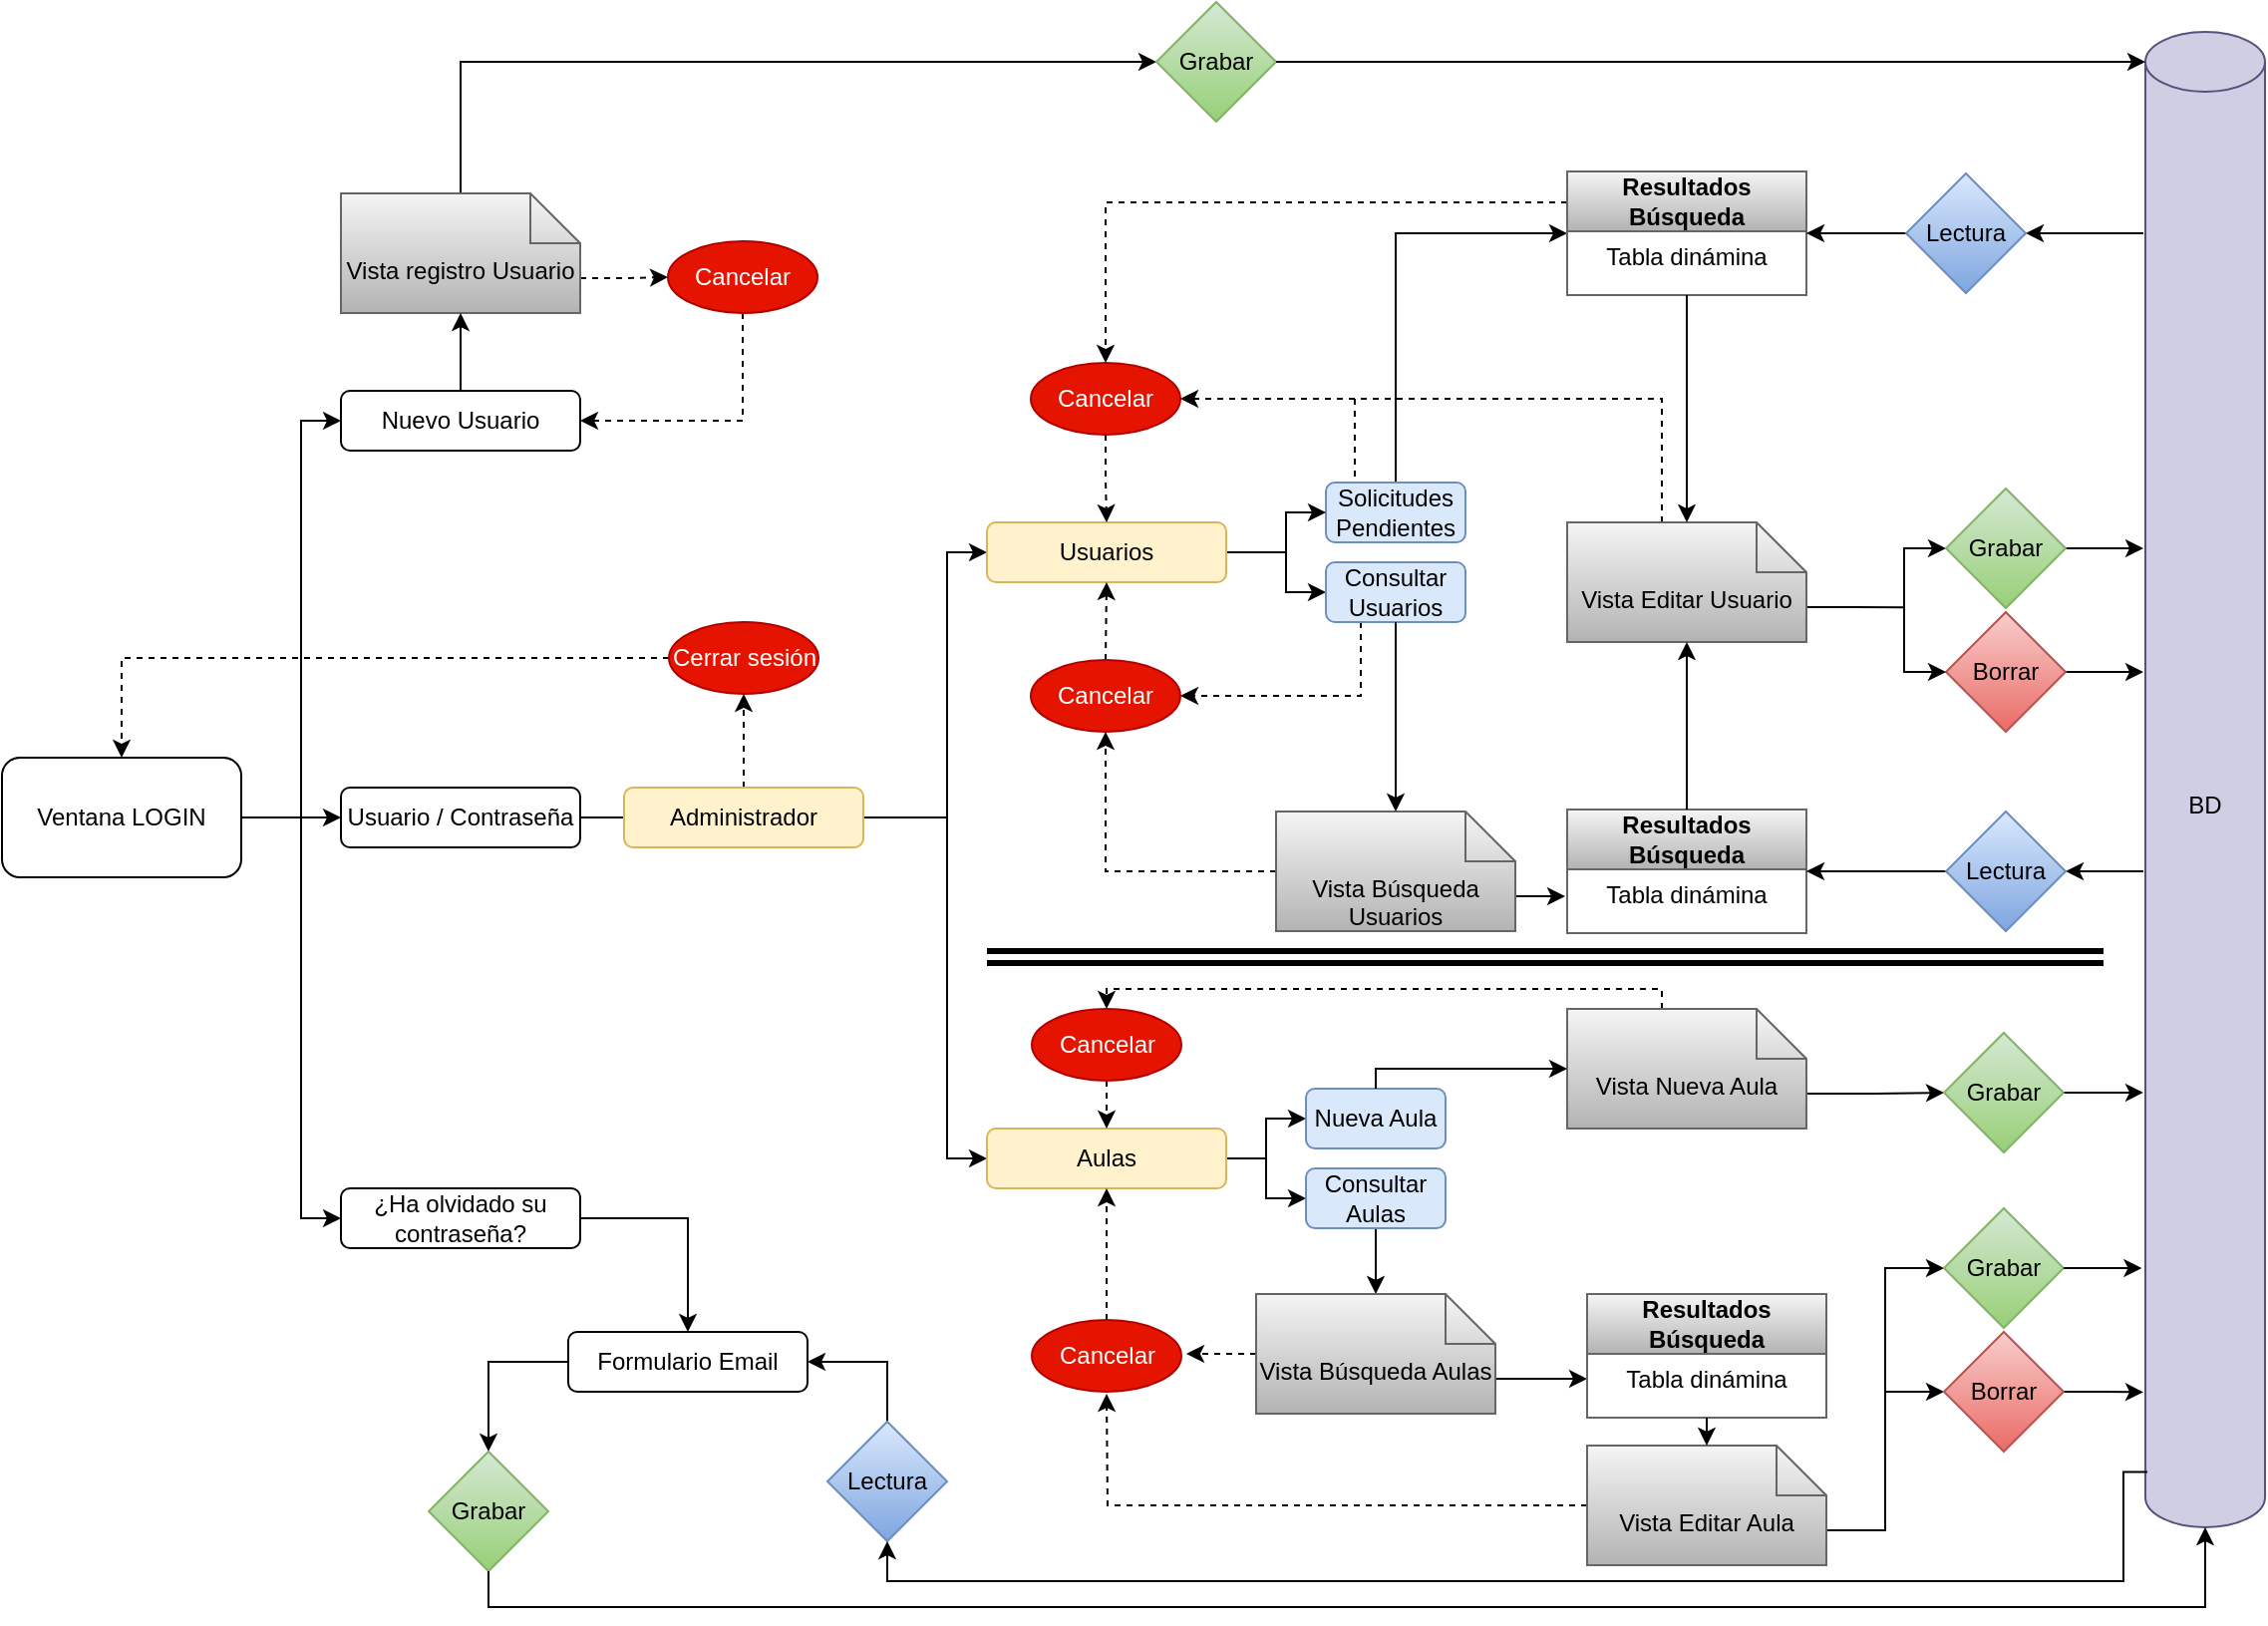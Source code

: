 <mxfile version="24.3.1" type="device">
  <diagram name="Página-1" id="J2v-TdgKj59ZXTWYB8F-">
    <mxGraphModel dx="1678" dy="933" grid="1" gridSize="10" guides="1" tooltips="1" connect="1" arrows="1" fold="1" page="1" pageScale="1" pageWidth="1169" pageHeight="827" math="0" shadow="0">
      <root>
        <mxCell id="0" />
        <mxCell id="1" parent="0" />
        <mxCell id="CJnJMejJHdUVeMbxGaK8-14" style="edgeStyle=orthogonalEdgeStyle;rounded=0;orthogonalLoop=1;jettySize=auto;html=1;exitX=1;exitY=0.5;exitDx=0;exitDy=0;entryX=0;entryY=0.5;entryDx=0;entryDy=0;" parent="1" source="CJnJMejJHdUVeMbxGaK8-1" target="CJnJMejJHdUVeMbxGaK8-13" edge="1">
          <mxGeometry relative="1" as="geometry" />
        </mxCell>
        <mxCell id="CJnJMejJHdUVeMbxGaK8-1" value="Ventana LOGIN" style="rounded=1;whiteSpace=wrap;html=1;" parent="1" vertex="1">
          <mxGeometry x="6" y="384" width="120" height="60" as="geometry" />
        </mxCell>
        <mxCell id="CJnJMejJHdUVeMbxGaK8-3" value="Nuevo Usuario" style="rounded=1;whiteSpace=wrap;html=1;" parent="1" vertex="1">
          <mxGeometry x="176" y="200" width="120" height="30" as="geometry" />
        </mxCell>
        <mxCell id="CJnJMejJHdUVeMbxGaK8-16" style="edgeStyle=orthogonalEdgeStyle;rounded=0;orthogonalLoop=1;jettySize=auto;html=1;exitX=0;exitY=0.5;exitDx=0;exitDy=0;entryX=0;entryY=0.5;entryDx=0;entryDy=0;startArrow=classic;startFill=1;" parent="1" source="CJnJMejJHdUVeMbxGaK8-4" target="CJnJMejJHdUVeMbxGaK8-3" edge="1">
          <mxGeometry relative="1" as="geometry" />
        </mxCell>
        <mxCell id="OYWwjHaSAx933lPuoC0m-56" style="edgeStyle=orthogonalEdgeStyle;rounded=0;orthogonalLoop=1;jettySize=auto;html=1;exitX=1;exitY=0.5;exitDx=0;exitDy=0;entryX=0.5;entryY=0;entryDx=0;entryDy=0;" edge="1" parent="1" source="CJnJMejJHdUVeMbxGaK8-4" target="OYWwjHaSAx933lPuoC0m-55">
          <mxGeometry relative="1" as="geometry" />
        </mxCell>
        <mxCell id="CJnJMejJHdUVeMbxGaK8-4" value="¿Ha olvidado su contraseña?" style="rounded=1;whiteSpace=wrap;html=1;" parent="1" vertex="1">
          <mxGeometry x="176" y="600" width="120" height="30" as="geometry" />
        </mxCell>
        <mxCell id="OYWwjHaSAx933lPuoC0m-6" style="edgeStyle=orthogonalEdgeStyle;rounded=0;orthogonalLoop=1;jettySize=auto;html=1;exitX=1;exitY=0.5;exitDx=0;exitDy=0;endArrow=none;endFill=0;" edge="1" parent="1" source="CJnJMejJHdUVeMbxGaK8-7">
          <mxGeometry relative="1" as="geometry">
            <mxPoint x="480" y="414" as="targetPoint" />
          </mxGeometry>
        </mxCell>
        <mxCell id="OYWwjHaSAx933lPuoC0m-50" value="" style="edgeStyle=orthogonalEdgeStyle;rounded=0;orthogonalLoop=1;jettySize=auto;html=1;endArrow=none;endFill=0;" edge="1" parent="1" source="CJnJMejJHdUVeMbxGaK8-7" target="CJnJMejJHdUVeMbxGaK8-13">
          <mxGeometry relative="1" as="geometry" />
        </mxCell>
        <mxCell id="OYWwjHaSAx933lPuoC0m-66" style="edgeStyle=orthogonalEdgeStyle;rounded=0;orthogonalLoop=1;jettySize=auto;html=1;exitX=0.5;exitY=0;exitDx=0;exitDy=0;entryX=0.5;entryY=1;entryDx=0;entryDy=0;dashed=1;" edge="1" parent="1" source="CJnJMejJHdUVeMbxGaK8-7" target="OYWwjHaSAx933lPuoC0m-64">
          <mxGeometry relative="1" as="geometry" />
        </mxCell>
        <mxCell id="CJnJMejJHdUVeMbxGaK8-7" value="Administrador" style="rounded=1;whiteSpace=wrap;html=1;fillColor=#fff2cc;strokeColor=#d6b656;" parent="1" vertex="1">
          <mxGeometry x="318" y="399" width="120" height="30" as="geometry" />
        </mxCell>
        <mxCell id="CJnJMejJHdUVeMbxGaK8-13" value="Usuario / Contraseña" style="rounded=1;whiteSpace=wrap;html=1;" parent="1" vertex="1">
          <mxGeometry x="176" y="399" width="120" height="30" as="geometry" />
        </mxCell>
        <mxCell id="G48LcPeiplBSXSL7Oj50-13" style="edgeStyle=orthogonalEdgeStyle;rounded=0;orthogonalLoop=1;jettySize=auto;html=1;exitX=0.5;exitY=0;exitDx=0;exitDy=0;exitPerimeter=0;entryX=0;entryY=0.5;entryDx=0;entryDy=0;" parent="1" source="CJnJMejJHdUVeMbxGaK8-18" target="G48LcPeiplBSXSL7Oj50-12" edge="1">
          <mxGeometry relative="1" as="geometry" />
        </mxCell>
        <mxCell id="OYWwjHaSAx933lPuoC0m-41" style="edgeStyle=orthogonalEdgeStyle;rounded=0;orthogonalLoop=1;jettySize=auto;html=1;exitX=0;exitY=0;exitDx=120;exitDy=42.5;exitPerimeter=0;entryX=0;entryY=0.5;entryDx=0;entryDy=0;dashed=1;" edge="1" parent="1" source="CJnJMejJHdUVeMbxGaK8-18" target="OYWwjHaSAx933lPuoC0m-40">
          <mxGeometry relative="1" as="geometry" />
        </mxCell>
        <mxCell id="CJnJMejJHdUVeMbxGaK8-18" value="Vista registro Usuario" style="shape=note2;boundedLbl=1;whiteSpace=wrap;html=1;size=25;verticalAlign=top;align=center;fillColor=#f5f5f5;gradientColor=#b3b3b3;strokeColor=#666666;" parent="1" vertex="1">
          <mxGeometry x="176" y="101" width="120" height="60" as="geometry" />
        </mxCell>
        <mxCell id="CJnJMejJHdUVeMbxGaK8-21" style="edgeStyle=orthogonalEdgeStyle;rounded=0;orthogonalLoop=1;jettySize=auto;html=1;exitX=0.5;exitY=0;exitDx=0;exitDy=0;entryX=0.5;entryY=1;entryDx=0;entryDy=0;entryPerimeter=0;" parent="1" source="CJnJMejJHdUVeMbxGaK8-3" target="CJnJMejJHdUVeMbxGaK8-18" edge="1">
          <mxGeometry relative="1" as="geometry" />
        </mxCell>
        <mxCell id="G48LcPeiplBSXSL7Oj50-18" style="edgeStyle=orthogonalEdgeStyle;rounded=0;orthogonalLoop=1;jettySize=auto;html=1;exitX=1;exitY=0.5;exitDx=0;exitDy=0;endArrow=none;endFill=0;" parent="1" source="CJnJMejJHdUVeMbxGaK8-22" edge="1">
          <mxGeometry relative="1" as="geometry">
            <mxPoint x="650" y="281.048" as="targetPoint" />
          </mxGeometry>
        </mxCell>
        <mxCell id="OYWwjHaSAx933lPuoC0m-5" style="edgeStyle=orthogonalEdgeStyle;rounded=0;orthogonalLoop=1;jettySize=auto;html=1;exitX=0;exitY=0.5;exitDx=0;exitDy=0;entryX=0;entryY=0.5;entryDx=0;entryDy=0;startArrow=classic;startFill=1;" edge="1" parent="1" source="CJnJMejJHdUVeMbxGaK8-22" target="OYWwjHaSAx933lPuoC0m-4">
          <mxGeometry relative="1" as="geometry" />
        </mxCell>
        <mxCell id="CJnJMejJHdUVeMbxGaK8-22" value="Usuarios" style="rounded=1;whiteSpace=wrap;html=1;fillColor=#fff2cc;strokeColor=#d6b656;" parent="1" vertex="1">
          <mxGeometry x="500" y="266" width="120" height="30" as="geometry" />
        </mxCell>
        <mxCell id="G48LcPeiplBSXSL7Oj50-24" style="edgeStyle=orthogonalEdgeStyle;rounded=0;orthogonalLoop=1;jettySize=auto;html=1;exitX=0.5;exitY=0;exitDx=0;exitDy=0;entryX=0;entryY=0.5;entryDx=0;entryDy=0;" parent="1" source="CJnJMejJHdUVeMbxGaK8-24" target="CJnJMejJHdUVeMbxGaK8-92" edge="1">
          <mxGeometry relative="1" as="geometry" />
        </mxCell>
        <mxCell id="G48LcPeiplBSXSL7Oj50-73" style="edgeStyle=orthogonalEdgeStyle;rounded=0;orthogonalLoop=1;jettySize=auto;html=1;exitX=0.25;exitY=0;exitDx=0;exitDy=0;dashed=1;endArrow=none;endFill=0;targetPerimeterSpacing=8;jumpSize=16;arcSize=31;" parent="1" edge="1">
          <mxGeometry relative="1" as="geometry">
            <mxPoint x="684.465" y="203" as="targetPoint" />
            <mxPoint x="684.5" y="249" as="sourcePoint" />
          </mxGeometry>
        </mxCell>
        <mxCell id="CJnJMejJHdUVeMbxGaK8-24" value="Solicitudes Pendientes" style="rounded=1;whiteSpace=wrap;html=1;fillColor=#dae8fc;strokeColor=#6c8ebf;" parent="1" vertex="1">
          <mxGeometry x="670" y="246" width="70" height="30" as="geometry" />
        </mxCell>
        <mxCell id="CJnJMejJHdUVeMbxGaK8-33" style="edgeStyle=orthogonalEdgeStyle;rounded=0;orthogonalLoop=1;jettySize=auto;html=1;exitX=0;exitY=0.5;exitDx=0;exitDy=0;entryX=0;entryY=0.5;entryDx=0;entryDy=0;startArrow=classic;startFill=1;" parent="1" source="CJnJMejJHdUVeMbxGaK8-25" target="CJnJMejJHdUVeMbxGaK8-24" edge="1">
          <mxGeometry relative="1" as="geometry" />
        </mxCell>
        <mxCell id="G48LcPeiplBSXSL7Oj50-61" style="edgeStyle=orthogonalEdgeStyle;rounded=0;orthogonalLoop=1;jettySize=auto;html=1;exitX=0.25;exitY=1;exitDx=0;exitDy=0;entryX=1;entryY=0.5;entryDx=0;entryDy=0;dashed=1;" parent="1" source="CJnJMejJHdUVeMbxGaK8-25" target="G48LcPeiplBSXSL7Oj50-60" edge="1">
          <mxGeometry relative="1" as="geometry" />
        </mxCell>
        <mxCell id="CJnJMejJHdUVeMbxGaK8-25" value="Consultar Usuarios" style="rounded=1;whiteSpace=wrap;html=1;fillColor=#dae8fc;strokeColor=#6c8ebf;" parent="1" vertex="1">
          <mxGeometry x="670" y="286" width="70" height="30" as="geometry" />
        </mxCell>
        <mxCell id="G48LcPeiplBSXSL7Oj50-71" style="edgeStyle=orthogonalEdgeStyle;rounded=0;orthogonalLoop=1;jettySize=auto;html=1;exitX=0;exitY=0;exitDx=47.5;exitDy=0;exitPerimeter=0;entryX=1;entryY=0.5;entryDx=0;entryDy=0;dashed=1;" parent="1" source="CJnJMejJHdUVeMbxGaK8-62" target="CJnJMejJHdUVeMbxGaK8-109" edge="1">
          <mxGeometry relative="1" as="geometry" />
        </mxCell>
        <mxCell id="OYWwjHaSAx933lPuoC0m-43" style="edgeStyle=orthogonalEdgeStyle;rounded=0;orthogonalLoop=1;jettySize=auto;html=1;exitX=0;exitY=0;exitDx=120;exitDy=42.5;exitPerimeter=0;endArrow=none;endFill=0;" edge="1" parent="1" source="CJnJMejJHdUVeMbxGaK8-62">
          <mxGeometry relative="1" as="geometry">
            <mxPoint x="960" y="308.667" as="targetPoint" />
          </mxGeometry>
        </mxCell>
        <mxCell id="CJnJMejJHdUVeMbxGaK8-62" value="Vista Editar Usuario" style="shape=note2;boundedLbl=1;whiteSpace=wrap;html=1;size=25;verticalAlign=top;align=center;fillColor=#f5f5f5;gradientColor=#b3b3b3;strokeColor=#666666;" parent="1" vertex="1">
          <mxGeometry x="791" y="266" width="120" height="60" as="geometry" />
        </mxCell>
        <mxCell id="G48LcPeiplBSXSL7Oj50-70" style="edgeStyle=orthogonalEdgeStyle;rounded=0;orthogonalLoop=1;jettySize=auto;html=1;exitX=0;exitY=0.25;exitDx=0;exitDy=0;entryX=0.5;entryY=0;entryDx=0;entryDy=0;dashed=1;" parent="1" source="CJnJMejJHdUVeMbxGaK8-92" target="CJnJMejJHdUVeMbxGaK8-109" edge="1">
          <mxGeometry relative="1" as="geometry" />
        </mxCell>
        <mxCell id="CJnJMejJHdUVeMbxGaK8-92" value="Resultados Búsqueda" style="swimlane;whiteSpace=wrap;html=1;startSize=30;fillColor=#f5f5f5;gradientColor=#b3b3b3;strokeColor=#666666;" parent="1" vertex="1">
          <mxGeometry x="791" y="90" width="120" height="62" as="geometry">
            <mxRectangle x="1040" y="188" width="160" height="30" as="alternateBounds" />
          </mxGeometry>
        </mxCell>
        <mxCell id="CJnJMejJHdUVeMbxGaK8-93" value="Tabla dinámina" style="text;html=1;align=center;verticalAlign=middle;whiteSpace=wrap;rounded=0;" parent="CJnJMejJHdUVeMbxGaK8-92" vertex="1">
          <mxGeometry y="35" width="120" height="15" as="geometry" />
        </mxCell>
        <mxCell id="G48LcPeiplBSXSL7Oj50-37" style="edgeStyle=orthogonalEdgeStyle;rounded=0;orthogonalLoop=1;jettySize=auto;html=1;exitX=0.5;exitY=1;exitDx=0;exitDy=0;entryX=0.5;entryY=0;entryDx=0;entryDy=0;dashed=1;" parent="1" source="CJnJMejJHdUVeMbxGaK8-109" target="CJnJMejJHdUVeMbxGaK8-22" edge="1">
          <mxGeometry relative="1" as="geometry" />
        </mxCell>
        <mxCell id="CJnJMejJHdUVeMbxGaK8-109" value="Cancelar" style="ellipse;whiteSpace=wrap;html=1;fillColor=#e51400;strokeColor=#B20000;fontColor=#ffffff;" parent="1" vertex="1">
          <mxGeometry x="522" y="186" width="75" height="36" as="geometry" />
        </mxCell>
        <mxCell id="G48LcPeiplBSXSL7Oj50-12" value="Grabar" style="rhombus;whiteSpace=wrap;html=1;fillColor=#d5e8d4;gradientColor=#97d077;strokeColor=#82b366;" parent="1" vertex="1">
          <mxGeometry x="585" y="5" width="60" height="60" as="geometry" />
        </mxCell>
        <mxCell id="G48LcPeiplBSXSL7Oj50-1" value="BD" style="shape=cylinder3;whiteSpace=wrap;html=1;boundedLbl=1;backgroundOutline=1;size=15;fillColor=#d0cee2;strokeColor=#56517e;" parent="1" vertex="1">
          <mxGeometry x="1081" y="20" width="60" height="750" as="geometry" />
        </mxCell>
        <mxCell id="G48LcPeiplBSXSL7Oj50-14" style="edgeStyle=orthogonalEdgeStyle;rounded=0;orthogonalLoop=1;jettySize=auto;html=1;exitX=1;exitY=0.5;exitDx=0;exitDy=0;entryX=0;entryY=0;entryDx=0;entryDy=15;entryPerimeter=0;" parent="1" source="G48LcPeiplBSXSL7Oj50-12" target="G48LcPeiplBSXSL7Oj50-1" edge="1">
          <mxGeometry relative="1" as="geometry" />
        </mxCell>
        <mxCell id="G48LcPeiplBSXSL7Oj50-59" style="edgeStyle=orthogonalEdgeStyle;rounded=0;orthogonalLoop=1;jettySize=auto;html=1;exitX=1;exitY=0.5;exitDx=0;exitDy=0;" parent="1" source="G48LcPeiplBSXSL7Oj50-15" edge="1">
          <mxGeometry relative="1" as="geometry">
            <mxPoint x="1080" y="341.048" as="targetPoint" />
          </mxGeometry>
        </mxCell>
        <mxCell id="G48LcPeiplBSXSL7Oj50-15" value="Borrar" style="rhombus;whiteSpace=wrap;html=1;fillColor=#f8cecc;gradientColor=#ea6b66;strokeColor=#b85450;" parent="1" vertex="1">
          <mxGeometry x="981" y="311" width="60" height="60" as="geometry" />
        </mxCell>
        <mxCell id="G48LcPeiplBSXSL7Oj50-49" style="edgeStyle=orthogonalEdgeStyle;rounded=0;orthogonalLoop=1;jettySize=auto;html=1;exitX=0;exitY=0.5;exitDx=0;exitDy=0;entryX=1;entryY=0.5;entryDx=0;entryDy=0;" parent="1" source="G48LcPeiplBSXSL7Oj50-19" target="CJnJMejJHdUVeMbxGaK8-92" edge="1">
          <mxGeometry relative="1" as="geometry" />
        </mxCell>
        <mxCell id="G48LcPeiplBSXSL7Oj50-50" style="edgeStyle=orthogonalEdgeStyle;rounded=0;orthogonalLoop=1;jettySize=auto;html=1;exitX=1;exitY=0.5;exitDx=0;exitDy=0;startArrow=classic;startFill=1;endArrow=none;endFill=0;" parent="1" source="G48LcPeiplBSXSL7Oj50-19" edge="1">
          <mxGeometry relative="1" as="geometry">
            <mxPoint x="1080" y="121.048" as="targetPoint" />
          </mxGeometry>
        </mxCell>
        <mxCell id="G48LcPeiplBSXSL7Oj50-19" value="Lectura" style="rhombus;whiteSpace=wrap;html=1;fillColor=#dae8fc;gradientColor=#7ea6e0;strokeColor=#6c8ebf;" parent="1" vertex="1">
          <mxGeometry x="961" y="91" width="60" height="60" as="geometry" />
        </mxCell>
        <mxCell id="G48LcPeiplBSXSL7Oj50-56" style="edgeStyle=orthogonalEdgeStyle;rounded=0;orthogonalLoop=1;jettySize=auto;html=1;exitX=0;exitY=0.5;exitDx=0;exitDy=0;entryX=0;entryY=0.5;entryDx=0;entryDy=0;startArrow=classic;startFill=1;" parent="1" source="G48LcPeiplBSXSL7Oj50-25" target="G48LcPeiplBSXSL7Oj50-15" edge="1">
          <mxGeometry relative="1" as="geometry">
            <Array as="points">
              <mxPoint x="960" y="279" />
              <mxPoint x="960" y="341" />
            </Array>
          </mxGeometry>
        </mxCell>
        <mxCell id="G48LcPeiplBSXSL7Oj50-58" style="edgeStyle=orthogonalEdgeStyle;rounded=0;orthogonalLoop=1;jettySize=auto;html=1;exitX=1;exitY=0.5;exitDx=0;exitDy=0;" parent="1" source="G48LcPeiplBSXSL7Oj50-25" edge="1">
          <mxGeometry relative="1" as="geometry">
            <mxPoint x="1080" y="279.143" as="targetPoint" />
          </mxGeometry>
        </mxCell>
        <mxCell id="G48LcPeiplBSXSL7Oj50-25" value="Grabar" style="rhombus;whiteSpace=wrap;html=1;fillColor=#d5e8d4;gradientColor=#97d077;strokeColor=#82b366;" parent="1" vertex="1">
          <mxGeometry x="981" y="249" width="60" height="60" as="geometry" />
        </mxCell>
        <mxCell id="G48LcPeiplBSXSL7Oj50-38" value="Resultados Búsqueda" style="swimlane;whiteSpace=wrap;html=1;startSize=30;fillColor=#f5f5f5;gradientColor=#b3b3b3;strokeColor=#666666;" parent="1" vertex="1">
          <mxGeometry x="791" y="410" width="120" height="62" as="geometry">
            <mxRectangle x="1040" y="188" width="160" height="30" as="alternateBounds" />
          </mxGeometry>
        </mxCell>
        <mxCell id="G48LcPeiplBSXSL7Oj50-39" value="Tabla dinámina" style="text;html=1;align=center;verticalAlign=middle;whiteSpace=wrap;rounded=0;" parent="G48LcPeiplBSXSL7Oj50-38" vertex="1">
          <mxGeometry y="35" width="120" height="15" as="geometry" />
        </mxCell>
        <mxCell id="G48LcPeiplBSXSL7Oj50-51" style="edgeStyle=orthogonalEdgeStyle;rounded=0;orthogonalLoop=1;jettySize=auto;html=1;exitX=1;exitY=0.5;exitDx=0;exitDy=0;startArrow=classic;startFill=1;endArrow=none;endFill=0;" parent="1" source="G48LcPeiplBSXSL7Oj50-44" edge="1">
          <mxGeometry relative="1" as="geometry">
            <mxPoint x="1080" y="441.167" as="targetPoint" />
          </mxGeometry>
        </mxCell>
        <mxCell id="G48LcPeiplBSXSL7Oj50-52" style="edgeStyle=orthogonalEdgeStyle;rounded=0;orthogonalLoop=1;jettySize=auto;html=1;exitX=0;exitY=0.5;exitDx=0;exitDy=0;entryX=1;entryY=0.5;entryDx=0;entryDy=0;" parent="1" source="G48LcPeiplBSXSL7Oj50-44" target="G48LcPeiplBSXSL7Oj50-38" edge="1">
          <mxGeometry relative="1" as="geometry" />
        </mxCell>
        <mxCell id="G48LcPeiplBSXSL7Oj50-44" value="Lectura" style="rhombus;whiteSpace=wrap;html=1;fillColor=#dae8fc;gradientColor=#7ea6e0;strokeColor=#6c8ebf;" parent="1" vertex="1">
          <mxGeometry x="981" y="411" width="60" height="60" as="geometry" />
        </mxCell>
        <mxCell id="G48LcPeiplBSXSL7Oj50-54" style="edgeStyle=orthogonalEdgeStyle;rounded=0;orthogonalLoop=1;jettySize=auto;html=1;exitX=0.5;exitY=0;exitDx=0;exitDy=0;entryX=0.5;entryY=1;entryDx=0;entryDy=0;entryPerimeter=0;" parent="1" source="G48LcPeiplBSXSL7Oj50-38" target="CJnJMejJHdUVeMbxGaK8-62" edge="1">
          <mxGeometry relative="1" as="geometry" />
        </mxCell>
        <mxCell id="G48LcPeiplBSXSL7Oj50-55" style="edgeStyle=orthogonalEdgeStyle;rounded=0;orthogonalLoop=1;jettySize=auto;html=1;exitX=0.5;exitY=1;exitDx=0;exitDy=0;entryX=0.5;entryY=0;entryDx=0;entryDy=0;entryPerimeter=0;" parent="1" source="CJnJMejJHdUVeMbxGaK8-92" target="CJnJMejJHdUVeMbxGaK8-62" edge="1">
          <mxGeometry relative="1" as="geometry" />
        </mxCell>
        <mxCell id="G48LcPeiplBSXSL7Oj50-62" style="edgeStyle=orthogonalEdgeStyle;rounded=0;orthogonalLoop=1;jettySize=auto;html=1;exitX=0.5;exitY=0;exitDx=0;exitDy=0;entryX=0.5;entryY=1;entryDx=0;entryDy=0;dashed=1;" parent="1" source="G48LcPeiplBSXSL7Oj50-60" target="CJnJMejJHdUVeMbxGaK8-22" edge="1">
          <mxGeometry relative="1" as="geometry" />
        </mxCell>
        <mxCell id="G48LcPeiplBSXSL7Oj50-60" value="Cancelar" style="ellipse;whiteSpace=wrap;html=1;fillColor=#e51400;strokeColor=#B20000;fontColor=#ffffff;" parent="1" vertex="1">
          <mxGeometry x="522" y="335" width="75" height="36" as="geometry" />
        </mxCell>
        <mxCell id="G48LcPeiplBSXSL7Oj50-65" style="edgeStyle=orthogonalEdgeStyle;rounded=0;orthogonalLoop=1;jettySize=auto;html=1;exitX=0;exitY=0;exitDx=120;exitDy=42.5;exitPerimeter=0;" parent="1" source="G48LcPeiplBSXSL7Oj50-63" edge="1">
          <mxGeometry relative="1" as="geometry">
            <mxPoint x="790" y="453.286" as="targetPoint" />
          </mxGeometry>
        </mxCell>
        <mxCell id="G48LcPeiplBSXSL7Oj50-66" style="edgeStyle=orthogonalEdgeStyle;rounded=0;orthogonalLoop=1;jettySize=auto;html=1;exitX=0;exitY=0.5;exitDx=0;exitDy=0;exitPerimeter=0;entryX=0.5;entryY=1;entryDx=0;entryDy=0;dashed=1;" parent="1" source="G48LcPeiplBSXSL7Oj50-63" target="G48LcPeiplBSXSL7Oj50-60" edge="1">
          <mxGeometry relative="1" as="geometry" />
        </mxCell>
        <mxCell id="G48LcPeiplBSXSL7Oj50-63" value="Vista Búsqueda Usuarios" style="shape=note2;boundedLbl=1;whiteSpace=wrap;html=1;size=25;verticalAlign=top;align=center;fillColor=#f5f5f5;gradientColor=#b3b3b3;strokeColor=#666666;" parent="1" vertex="1">
          <mxGeometry x="645" y="411" width="120" height="60" as="geometry" />
        </mxCell>
        <mxCell id="G48LcPeiplBSXSL7Oj50-64" style="edgeStyle=orthogonalEdgeStyle;rounded=0;orthogonalLoop=1;jettySize=auto;html=1;exitX=0.5;exitY=1;exitDx=0;exitDy=0;entryX=0.5;entryY=0;entryDx=0;entryDy=0;entryPerimeter=0;" parent="1" source="CJnJMejJHdUVeMbxGaK8-25" target="G48LcPeiplBSXSL7Oj50-63" edge="1">
          <mxGeometry relative="1" as="geometry" />
        </mxCell>
        <mxCell id="OYWwjHaSAx933lPuoC0m-10" style="edgeStyle=orthogonalEdgeStyle;rounded=0;orthogonalLoop=1;jettySize=auto;html=1;exitX=1;exitY=0.5;exitDx=0;exitDy=0;endArrow=none;endFill=0;" edge="1" parent="1" source="OYWwjHaSAx933lPuoC0m-4">
          <mxGeometry relative="1" as="geometry">
            <mxPoint x="640" y="585" as="targetPoint" />
          </mxGeometry>
        </mxCell>
        <mxCell id="OYWwjHaSAx933lPuoC0m-4" value="Aulas" style="rounded=1;whiteSpace=wrap;html=1;fillColor=#fff2cc;strokeColor=#d6b656;" vertex="1" parent="1">
          <mxGeometry x="500" y="570" width="120" height="30" as="geometry" />
        </mxCell>
        <mxCell id="OYWwjHaSAx933lPuoC0m-9" style="edgeStyle=orthogonalEdgeStyle;rounded=0;orthogonalLoop=1;jettySize=auto;html=1;exitX=0;exitY=0.5;exitDx=0;exitDy=0;entryX=0;entryY=0.5;entryDx=0;entryDy=0;startArrow=classic;startFill=1;" edge="1" parent="1" source="OYWwjHaSAx933lPuoC0m-7" target="OYWwjHaSAx933lPuoC0m-8">
          <mxGeometry relative="1" as="geometry" />
        </mxCell>
        <mxCell id="OYWwjHaSAx933lPuoC0m-7" value="Nueva Aula" style="rounded=1;whiteSpace=wrap;html=1;fillColor=#dae8fc;strokeColor=#6c8ebf;" vertex="1" parent="1">
          <mxGeometry x="660" y="550" width="70" height="30" as="geometry" />
        </mxCell>
        <mxCell id="OYWwjHaSAx933lPuoC0m-20" style="edgeStyle=orthogonalEdgeStyle;rounded=0;orthogonalLoop=1;jettySize=auto;html=1;exitX=0.5;exitY=1;exitDx=0;exitDy=0;" edge="1" parent="1" source="OYWwjHaSAx933lPuoC0m-8" target="OYWwjHaSAx933lPuoC0m-19">
          <mxGeometry relative="1" as="geometry" />
        </mxCell>
        <mxCell id="OYWwjHaSAx933lPuoC0m-8" value="Consultar Aulas" style="rounded=1;whiteSpace=wrap;html=1;fillColor=#dae8fc;strokeColor=#6c8ebf;" vertex="1" parent="1">
          <mxGeometry x="660" y="590" width="70" height="30" as="geometry" />
        </mxCell>
        <mxCell id="OYWwjHaSAx933lPuoC0m-16" style="edgeStyle=orthogonalEdgeStyle;rounded=0;orthogonalLoop=1;jettySize=auto;html=1;exitX=0;exitY=0;exitDx=120;exitDy=42.5;exitPerimeter=0;entryX=0;entryY=0.5;entryDx=0;entryDy=0;" edge="1" parent="1" source="OYWwjHaSAx933lPuoC0m-11" target="OYWwjHaSAx933lPuoC0m-14">
          <mxGeometry relative="1" as="geometry">
            <mxPoint x="960" y="552.476" as="targetPoint" />
          </mxGeometry>
        </mxCell>
        <mxCell id="OYWwjHaSAx933lPuoC0m-33" style="edgeStyle=orthogonalEdgeStyle;rounded=0;orthogonalLoop=1;jettySize=auto;html=1;exitX=0;exitY=0;exitDx=47.5;exitDy=0;exitPerimeter=0;entryX=0.5;entryY=0;entryDx=0;entryDy=0;dashed=1;" edge="1" parent="1" source="OYWwjHaSAx933lPuoC0m-11" target="OYWwjHaSAx933lPuoC0m-32">
          <mxGeometry relative="1" as="geometry">
            <Array as="points">
              <mxPoint x="839" y="500" />
              <mxPoint x="560" y="500" />
            </Array>
          </mxGeometry>
        </mxCell>
        <mxCell id="OYWwjHaSAx933lPuoC0m-11" value="Vista Nueva Aula" style="shape=note2;boundedLbl=1;whiteSpace=wrap;html=1;size=25;verticalAlign=top;align=center;fillColor=#f5f5f5;gradientColor=#b3b3b3;strokeColor=#666666;" vertex="1" parent="1">
          <mxGeometry x="791" y="510" width="120" height="60" as="geometry" />
        </mxCell>
        <mxCell id="OYWwjHaSAx933lPuoC0m-13" style="edgeStyle=orthogonalEdgeStyle;rounded=0;orthogonalLoop=1;jettySize=auto;html=1;exitX=0.5;exitY=0;exitDx=0;exitDy=0;entryX=0;entryY=0.5;entryDx=0;entryDy=0;entryPerimeter=0;" edge="1" parent="1" source="OYWwjHaSAx933lPuoC0m-7" target="OYWwjHaSAx933lPuoC0m-11">
          <mxGeometry relative="1" as="geometry">
            <Array as="points">
              <mxPoint x="695" y="540" />
            </Array>
          </mxGeometry>
        </mxCell>
        <mxCell id="OYWwjHaSAx933lPuoC0m-18" style="edgeStyle=orthogonalEdgeStyle;rounded=0;orthogonalLoop=1;jettySize=auto;html=1;exitX=1;exitY=0.5;exitDx=0;exitDy=0;" edge="1" parent="1" source="OYWwjHaSAx933lPuoC0m-14">
          <mxGeometry relative="1" as="geometry">
            <mxPoint x="1080" y="551.944" as="targetPoint" />
          </mxGeometry>
        </mxCell>
        <mxCell id="OYWwjHaSAx933lPuoC0m-14" value="Grabar" style="rhombus;whiteSpace=wrap;html=1;fillColor=#d5e8d4;gradientColor=#97d077;strokeColor=#82b366;" vertex="1" parent="1">
          <mxGeometry x="980" y="522" width="60" height="60" as="geometry" />
        </mxCell>
        <mxCell id="OYWwjHaSAx933lPuoC0m-23" style="edgeStyle=orthogonalEdgeStyle;rounded=0;orthogonalLoop=1;jettySize=auto;html=1;exitX=0;exitY=0;exitDx=120;exitDy=42.5;exitPerimeter=0;entryX=0;entryY=0.5;entryDx=0;entryDy=0;" edge="1" parent="1" source="OYWwjHaSAx933lPuoC0m-19" target="OYWwjHaSAx933lPuoC0m-22">
          <mxGeometry relative="1" as="geometry" />
        </mxCell>
        <mxCell id="OYWwjHaSAx933lPuoC0m-47" style="edgeStyle=orthogonalEdgeStyle;rounded=0;orthogonalLoop=1;jettySize=auto;html=1;exitX=0;exitY=0.5;exitDx=0;exitDy=0;exitPerimeter=0;dashed=1;" edge="1" parent="1" source="OYWwjHaSAx933lPuoC0m-19">
          <mxGeometry relative="1" as="geometry">
            <mxPoint x="600" y="683.2" as="targetPoint" />
          </mxGeometry>
        </mxCell>
        <mxCell id="OYWwjHaSAx933lPuoC0m-19" value="Vista Búsqueda Aulas" style="shape=note2;boundedLbl=1;whiteSpace=wrap;html=1;size=25;verticalAlign=top;align=center;fillColor=#f5f5f5;gradientColor=#b3b3b3;strokeColor=#666666;" vertex="1" parent="1">
          <mxGeometry x="635" y="653" width="120" height="60" as="geometry" />
        </mxCell>
        <mxCell id="OYWwjHaSAx933lPuoC0m-21" value="Resultados Búsqueda" style="swimlane;whiteSpace=wrap;html=1;startSize=30;fillColor=#f5f5f5;gradientColor=#b3b3b3;strokeColor=#666666;" vertex="1" parent="1">
          <mxGeometry x="801" y="653" width="120" height="62" as="geometry">
            <mxRectangle x="1040" y="188" width="160" height="30" as="alternateBounds" />
          </mxGeometry>
        </mxCell>
        <mxCell id="OYWwjHaSAx933lPuoC0m-22" value="Tabla dinámina" style="text;html=1;align=center;verticalAlign=middle;whiteSpace=wrap;rounded=0;" vertex="1" parent="OYWwjHaSAx933lPuoC0m-21">
          <mxGeometry y="35" width="120" height="15" as="geometry" />
        </mxCell>
        <mxCell id="OYWwjHaSAx933lPuoC0m-28" style="edgeStyle=orthogonalEdgeStyle;rounded=0;orthogonalLoop=1;jettySize=auto;html=1;exitX=0;exitY=0;exitDx=120;exitDy=42.5;exitPerimeter=0;entryX=0;entryY=0.5;entryDx=0;entryDy=0;" edge="1" parent="1" source="OYWwjHaSAx933lPuoC0m-24" target="OYWwjHaSAx933lPuoC0m-27">
          <mxGeometry relative="1" as="geometry" />
        </mxCell>
        <mxCell id="OYWwjHaSAx933lPuoC0m-39" style="edgeStyle=orthogonalEdgeStyle;rounded=0;orthogonalLoop=1;jettySize=auto;html=1;exitX=0;exitY=0.5;exitDx=0;exitDy=0;exitPerimeter=0;dashed=1;" edge="1" parent="1" source="OYWwjHaSAx933lPuoC0m-24">
          <mxGeometry relative="1" as="geometry">
            <mxPoint x="560" y="703" as="targetPoint" />
          </mxGeometry>
        </mxCell>
        <mxCell id="OYWwjHaSAx933lPuoC0m-24" value="Vista Editar Aula" style="shape=note2;boundedLbl=1;whiteSpace=wrap;html=1;size=25;verticalAlign=top;align=center;fillColor=#f5f5f5;gradientColor=#b3b3b3;strokeColor=#666666;" vertex="1" parent="1">
          <mxGeometry x="801" y="729" width="120" height="60" as="geometry" />
        </mxCell>
        <mxCell id="OYWwjHaSAx933lPuoC0m-25" style="edgeStyle=orthogonalEdgeStyle;rounded=0;orthogonalLoop=1;jettySize=auto;html=1;exitX=0.5;exitY=1;exitDx=0;exitDy=0;entryX=0.5;entryY=0;entryDx=0;entryDy=0;entryPerimeter=0;" edge="1" parent="1" source="OYWwjHaSAx933lPuoC0m-21" target="OYWwjHaSAx933lPuoC0m-24">
          <mxGeometry relative="1" as="geometry" />
        </mxCell>
        <mxCell id="OYWwjHaSAx933lPuoC0m-29" style="edgeStyle=orthogonalEdgeStyle;rounded=0;orthogonalLoop=1;jettySize=auto;html=1;exitX=0;exitY=0.5;exitDx=0;exitDy=0;startArrow=classic;startFill=1;endArrow=none;endFill=0;" edge="1" parent="1" source="OYWwjHaSAx933lPuoC0m-26">
          <mxGeometry relative="1" as="geometry">
            <mxPoint x="950" y="701.966" as="targetPoint" />
          </mxGeometry>
        </mxCell>
        <mxCell id="OYWwjHaSAx933lPuoC0m-31" style="edgeStyle=orthogonalEdgeStyle;rounded=0;orthogonalLoop=1;jettySize=auto;html=1;exitX=1;exitY=0.5;exitDx=0;exitDy=0;" edge="1" parent="1" source="OYWwjHaSAx933lPuoC0m-26">
          <mxGeometry relative="1" as="geometry">
            <mxPoint x="1080" y="702.2" as="targetPoint" />
          </mxGeometry>
        </mxCell>
        <mxCell id="OYWwjHaSAx933lPuoC0m-26" value="Borrar" style="rhombus;whiteSpace=wrap;html=1;fillColor=#f8cecc;gradientColor=#ea6b66;strokeColor=#b85450;" vertex="1" parent="1">
          <mxGeometry x="980" y="672" width="60" height="60" as="geometry" />
        </mxCell>
        <mxCell id="OYWwjHaSAx933lPuoC0m-27" value="Grabar" style="rhombus;whiteSpace=wrap;html=1;fillColor=#d5e8d4;gradientColor=#97d077;strokeColor=#82b366;" vertex="1" parent="1">
          <mxGeometry x="980" y="610" width="60" height="60" as="geometry" />
        </mxCell>
        <mxCell id="OYWwjHaSAx933lPuoC0m-30" style="edgeStyle=orthogonalEdgeStyle;rounded=0;orthogonalLoop=1;jettySize=auto;html=1;exitX=1;exitY=0.5;exitDx=0;exitDy=0;entryX=-0.03;entryY=0.826;entryDx=0;entryDy=0;entryPerimeter=0;" edge="1" parent="1" source="OYWwjHaSAx933lPuoC0m-27" target="G48LcPeiplBSXSL7Oj50-1">
          <mxGeometry relative="1" as="geometry" />
        </mxCell>
        <mxCell id="OYWwjHaSAx933lPuoC0m-34" style="edgeStyle=orthogonalEdgeStyle;rounded=0;orthogonalLoop=1;jettySize=auto;html=1;exitX=0.5;exitY=1;exitDx=0;exitDy=0;entryX=0.5;entryY=0;entryDx=0;entryDy=0;dashed=1;" edge="1" parent="1" source="OYWwjHaSAx933lPuoC0m-32" target="OYWwjHaSAx933lPuoC0m-4">
          <mxGeometry relative="1" as="geometry" />
        </mxCell>
        <mxCell id="OYWwjHaSAx933lPuoC0m-32" value="Cancelar" style="ellipse;whiteSpace=wrap;html=1;fillColor=#e51400;strokeColor=#B20000;fontColor=#ffffff;" vertex="1" parent="1">
          <mxGeometry x="522.5" y="510" width="75" height="36" as="geometry" />
        </mxCell>
        <mxCell id="OYWwjHaSAx933lPuoC0m-46" style="edgeStyle=orthogonalEdgeStyle;rounded=0;orthogonalLoop=1;jettySize=auto;html=1;exitX=0.5;exitY=0;exitDx=0;exitDy=0;entryX=0.5;entryY=1;entryDx=0;entryDy=0;dashed=1;" edge="1" parent="1" source="OYWwjHaSAx933lPuoC0m-35" target="OYWwjHaSAx933lPuoC0m-4">
          <mxGeometry relative="1" as="geometry" />
        </mxCell>
        <mxCell id="OYWwjHaSAx933lPuoC0m-35" value="Cancelar" style="ellipse;whiteSpace=wrap;html=1;fillColor=#e51400;strokeColor=#B20000;fontColor=#ffffff;" vertex="1" parent="1">
          <mxGeometry x="522.5" y="666" width="75" height="36" as="geometry" />
        </mxCell>
        <mxCell id="OYWwjHaSAx933lPuoC0m-42" style="edgeStyle=orthogonalEdgeStyle;rounded=0;orthogonalLoop=1;jettySize=auto;html=1;exitX=0.5;exitY=1;exitDx=0;exitDy=0;entryX=1;entryY=0.5;entryDx=0;entryDy=0;dashed=1;" edge="1" parent="1" source="OYWwjHaSAx933lPuoC0m-40" target="CJnJMejJHdUVeMbxGaK8-3">
          <mxGeometry relative="1" as="geometry" />
        </mxCell>
        <mxCell id="OYWwjHaSAx933lPuoC0m-40" value="Cancelar" style="ellipse;whiteSpace=wrap;html=1;fillColor=#e51400;strokeColor=#B20000;fontColor=#ffffff;" vertex="1" parent="1">
          <mxGeometry x="340" y="125" width="75" height="36" as="geometry" />
        </mxCell>
        <mxCell id="OYWwjHaSAx933lPuoC0m-48" value="" style="shape=link;html=1;rounded=0;strokeWidth=3;" edge="1" parent="1">
          <mxGeometry width="100" relative="1" as="geometry">
            <mxPoint x="500" y="484" as="sourcePoint" />
            <mxPoint x="1060" y="484" as="targetPoint" />
          </mxGeometry>
        </mxCell>
        <mxCell id="OYWwjHaSAx933lPuoC0m-62" style="edgeStyle=orthogonalEdgeStyle;rounded=0;orthogonalLoop=1;jettySize=auto;html=1;exitX=0;exitY=0.5;exitDx=0;exitDy=0;entryX=0.5;entryY=0;entryDx=0;entryDy=0;" edge="1" parent="1" source="OYWwjHaSAx933lPuoC0m-55" target="OYWwjHaSAx933lPuoC0m-61">
          <mxGeometry relative="1" as="geometry" />
        </mxCell>
        <mxCell id="OYWwjHaSAx933lPuoC0m-55" value="Formulario Email" style="rounded=1;whiteSpace=wrap;html=1;" vertex="1" parent="1">
          <mxGeometry x="290" y="672" width="120" height="30" as="geometry" />
        </mxCell>
        <mxCell id="OYWwjHaSAx933lPuoC0m-59" style="edgeStyle=orthogonalEdgeStyle;rounded=0;orthogonalLoop=1;jettySize=auto;html=1;exitX=0.5;exitY=0;exitDx=0;exitDy=0;entryX=1;entryY=0.5;entryDx=0;entryDy=0;" edge="1" parent="1" source="OYWwjHaSAx933lPuoC0m-57" target="OYWwjHaSAx933lPuoC0m-55">
          <mxGeometry relative="1" as="geometry" />
        </mxCell>
        <mxCell id="OYWwjHaSAx933lPuoC0m-57" value="Lectura" style="rhombus;whiteSpace=wrap;html=1;fillColor=#dae8fc;gradientColor=#7ea6e0;strokeColor=#6c8ebf;" vertex="1" parent="1">
          <mxGeometry x="420" y="717" width="60" height="60" as="geometry" />
        </mxCell>
        <mxCell id="OYWwjHaSAx933lPuoC0m-60" style="edgeStyle=orthogonalEdgeStyle;rounded=0;orthogonalLoop=1;jettySize=auto;html=1;exitX=0.5;exitY=1;exitDx=0;exitDy=0;entryX=0.017;entryY=0.963;entryDx=0;entryDy=0;entryPerimeter=0;startArrow=classic;startFill=1;endArrow=none;endFill=0;" edge="1" parent="1" source="OYWwjHaSAx933lPuoC0m-57" target="G48LcPeiplBSXSL7Oj50-1">
          <mxGeometry relative="1" as="geometry">
            <Array as="points">
              <mxPoint x="450" y="797" />
              <mxPoint x="1070" y="797" />
              <mxPoint x="1070" y="742" />
            </Array>
          </mxGeometry>
        </mxCell>
        <mxCell id="OYWwjHaSAx933lPuoC0m-61" value="Grabar" style="rhombus;whiteSpace=wrap;html=1;fillColor=#d5e8d4;gradientColor=#97d077;strokeColor=#82b366;" vertex="1" parent="1">
          <mxGeometry x="220" y="732" width="60" height="60" as="geometry" />
        </mxCell>
        <mxCell id="OYWwjHaSAx933lPuoC0m-63" style="edgeStyle=orthogonalEdgeStyle;rounded=0;orthogonalLoop=1;jettySize=auto;html=1;exitX=0.5;exitY=1;exitDx=0;exitDy=0;entryX=0.5;entryY=1;entryDx=0;entryDy=0;entryPerimeter=0;" edge="1" parent="1" source="OYWwjHaSAx933lPuoC0m-61" target="G48LcPeiplBSXSL7Oj50-1">
          <mxGeometry relative="1" as="geometry">
            <Array as="points">
              <mxPoint x="250" y="810" />
              <mxPoint x="1111" y="810" />
            </Array>
          </mxGeometry>
        </mxCell>
        <mxCell id="OYWwjHaSAx933lPuoC0m-67" style="edgeStyle=orthogonalEdgeStyle;rounded=0;orthogonalLoop=1;jettySize=auto;html=1;exitX=0;exitY=0.5;exitDx=0;exitDy=0;entryX=0.5;entryY=0;entryDx=0;entryDy=0;dashed=1;" edge="1" parent="1" source="OYWwjHaSAx933lPuoC0m-64" target="CJnJMejJHdUVeMbxGaK8-1">
          <mxGeometry relative="1" as="geometry" />
        </mxCell>
        <mxCell id="OYWwjHaSAx933lPuoC0m-64" value="Cerrar sesión" style="ellipse;whiteSpace=wrap;html=1;fillColor=#e51400;strokeColor=#B20000;fontColor=#ffffff;" vertex="1" parent="1">
          <mxGeometry x="340.5" y="316" width="75" height="36" as="geometry" />
        </mxCell>
      </root>
    </mxGraphModel>
  </diagram>
</mxfile>
